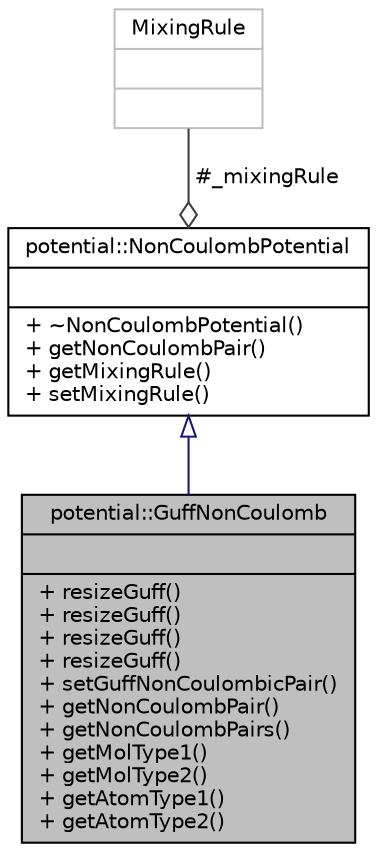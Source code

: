 digraph "potential::GuffNonCoulomb"
{
 // LATEX_PDF_SIZE
  edge [fontname="Helvetica",fontsize="10",labelfontname="Helvetica",labelfontsize="10"];
  node [fontname="Helvetica",fontsize="10",shape=record];
  Node1 [label="{potential::GuffNonCoulomb\n||+ resizeGuff()\l+ resizeGuff()\l+ resizeGuff()\l+ resizeGuff()\l+ setGuffNonCoulombicPair()\l+ getNonCoulombPair()\l+ getNonCoulombPairs()\l+ getMolType1()\l+ getMolType2()\l+ getAtomType1()\l+ getAtomType2()\l}",height=0.2,width=0.4,color="black", fillcolor="grey75", style="filled", fontcolor="black",tooltip="inherits NonCoulombPotential"];
  Node2 -> Node1 [dir="back",color="midnightblue",fontsize="10",style="solid",arrowtail="onormal",fontname="Helvetica"];
  Node2 [label="{potential::NonCoulombPotential\n||+ ~NonCoulombPotential()\l+ getNonCoulombPair()\l+ getMixingRule()\l+ setMixingRule()\l}",height=0.2,width=0.4,color="black", fillcolor="white", style="filled",URL="$classpotential_1_1NonCoulombPotential.html",tooltip="NonCoulombPotential is a base class for guff as well as force field non coulomb potentials."];
  Node3 -> Node2 [color="grey25",fontsize="10",style="solid",label=" #_mixingRule" ,arrowhead="odiamond",fontname="Helvetica"];
  Node3 [label="{MixingRule\n||}",height=0.2,width=0.4,color="grey75", fillcolor="white", style="filled",tooltip=" "];
}
